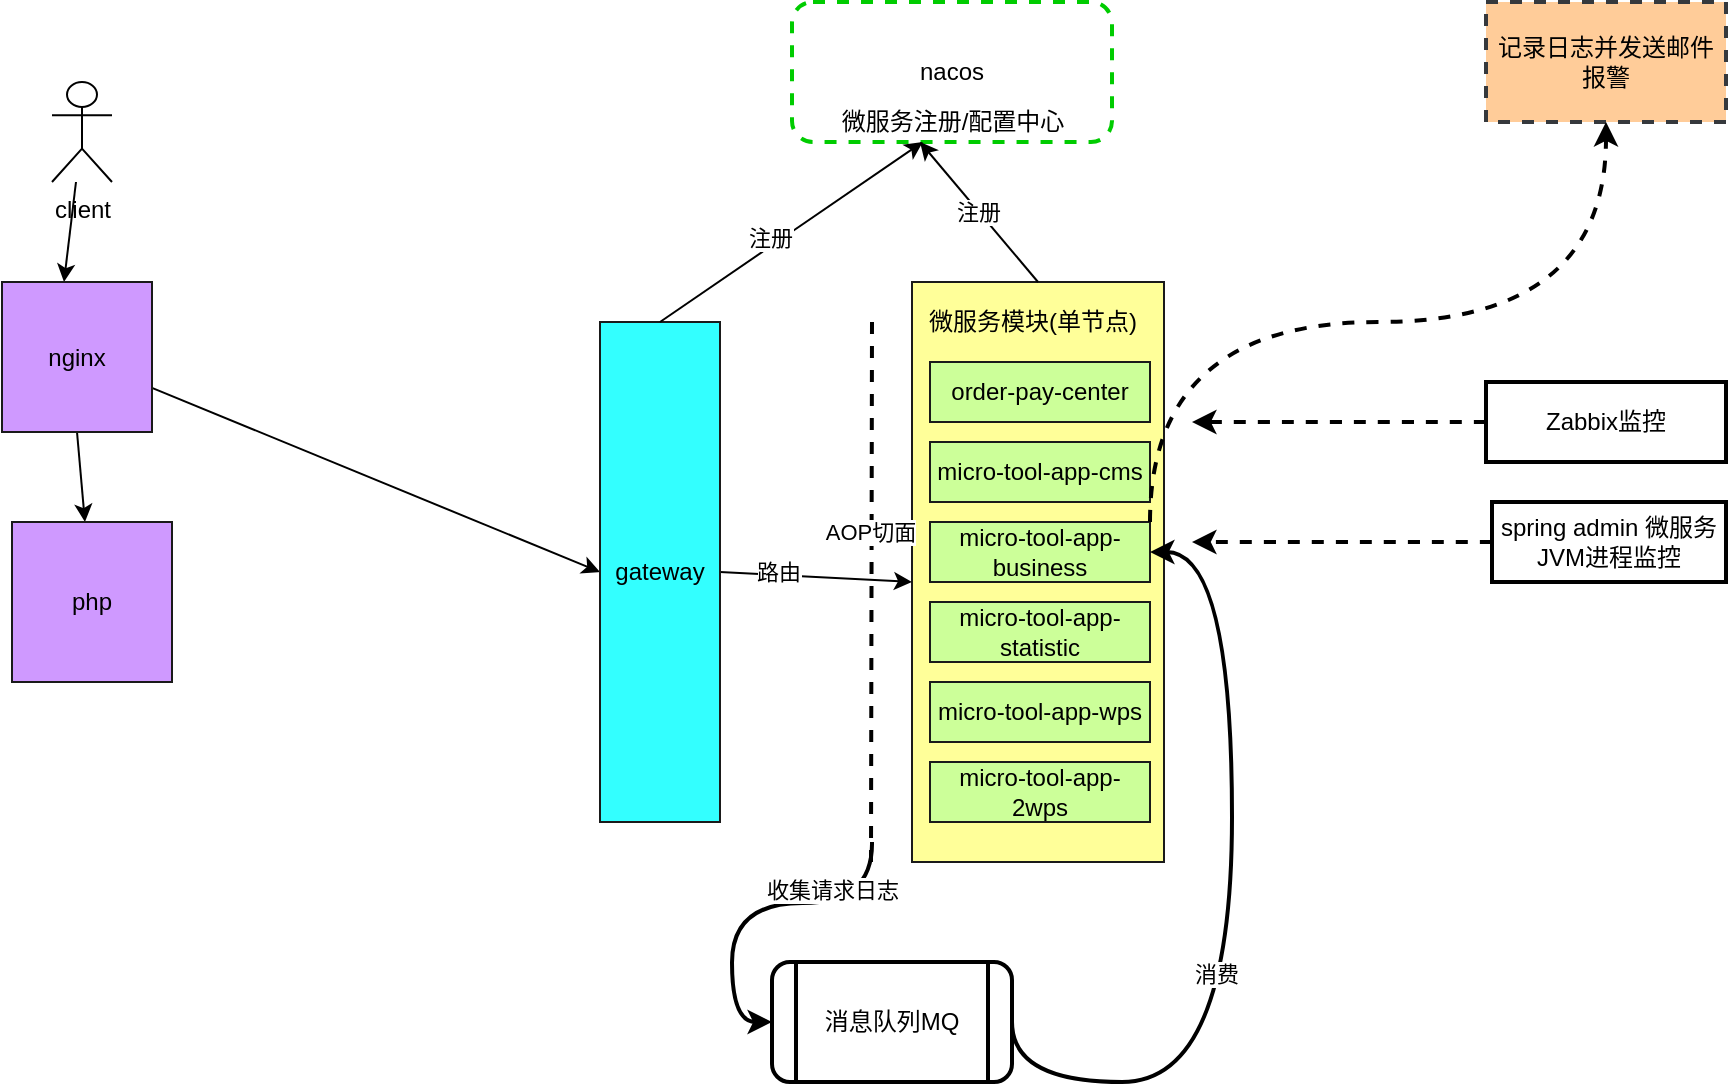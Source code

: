 <mxfile version="15.3.1" type="github">
  <diagram id="Cgl0OQKsK_o0VHRsqys9" name="Page-1">
    <mxGraphModel dx="1779" dy="610" grid="1" gridSize="10" guides="1" tooltips="1" connect="1" arrows="1" fold="1" page="1" pageScale="1" pageWidth="827" pageHeight="1169" math="0" shadow="0">
      <root>
        <mxCell id="0" />
        <mxCell id="1" parent="0" />
        <mxCell id="_Y8b7Wgee1ZM3KUy6TIY-44" value="" style="rounded=0;whiteSpace=wrap;html=1;shadow=0;strokeColor=#1A1A1A;fillColor=#FFFF99;" vertex="1" parent="1">
          <mxGeometry x="540" y="280" width="126" height="290" as="geometry" />
        </mxCell>
        <mxCell id="_Y8b7Wgee1ZM3KUy6TIY-49" style="edgeStyle=none;rounded=0;orthogonalLoop=1;jettySize=auto;html=1;entryX=0.413;entryY=0;entryDx=0;entryDy=0;entryPerimeter=0;" edge="1" parent="1" source="_Y8b7Wgee1ZM3KUy6TIY-4" target="_Y8b7Wgee1ZM3KUy6TIY-5">
          <mxGeometry relative="1" as="geometry" />
        </mxCell>
        <mxCell id="_Y8b7Wgee1ZM3KUy6TIY-4" value="client" style="shape=umlActor;verticalLabelPosition=bottom;verticalAlign=top;html=1;outlineConnect=0;" vertex="1" parent="1">
          <mxGeometry x="110" y="180" width="30" height="50" as="geometry" />
        </mxCell>
        <mxCell id="_Y8b7Wgee1ZM3KUy6TIY-50" style="edgeStyle=none;rounded=0;orthogonalLoop=1;jettySize=auto;html=1;exitX=0.5;exitY=1;exitDx=0;exitDy=0;" edge="1" parent="1" source="_Y8b7Wgee1ZM3KUy6TIY-5" target="_Y8b7Wgee1ZM3KUy6TIY-19">
          <mxGeometry relative="1" as="geometry" />
        </mxCell>
        <mxCell id="_Y8b7Wgee1ZM3KUy6TIY-51" style="edgeStyle=none;rounded=0;orthogonalLoop=1;jettySize=auto;html=1;entryX=0;entryY=0.5;entryDx=0;entryDy=0;" edge="1" parent="1" source="_Y8b7Wgee1ZM3KUy6TIY-5" target="_Y8b7Wgee1ZM3KUy6TIY-45">
          <mxGeometry relative="1" as="geometry" />
        </mxCell>
        <mxCell id="_Y8b7Wgee1ZM3KUy6TIY-5" value="nginx" style="whiteSpace=wrap;html=1;aspect=fixed;shadow=0;strokeColor=#1A1A1A;fillColor=#CF99FF;" vertex="1" parent="1">
          <mxGeometry x="85" y="280" width="75" height="75" as="geometry" />
        </mxCell>
        <mxCell id="_Y8b7Wgee1ZM3KUy6TIY-10" value="micro-tool-app-business" style="rounded=0;whiteSpace=wrap;html=1;shadow=0;strokeColor=#1A1A1A;fillColor=#CCFF99;" vertex="1" parent="1">
          <mxGeometry x="549" y="400" width="110" height="30" as="geometry" />
        </mxCell>
        <mxCell id="_Y8b7Wgee1ZM3KUy6TIY-11" value="micro-tool-app-cms" style="rounded=0;whiteSpace=wrap;html=1;shadow=0;strokeColor=#1A1A1A;fillColor=#CCFF99;" vertex="1" parent="1">
          <mxGeometry x="549" y="360" width="110" height="30" as="geometry" />
        </mxCell>
        <mxCell id="_Y8b7Wgee1ZM3KUy6TIY-12" value="order-pay-center" style="rounded=0;whiteSpace=wrap;html=1;shadow=0;strokeColor=#1A1A1A;fillColor=#CCFF99;" vertex="1" parent="1">
          <mxGeometry x="549" y="320" width="110" height="30" as="geometry" />
        </mxCell>
        <mxCell id="_Y8b7Wgee1ZM3KUy6TIY-13" style="edgeStyle=orthogonalEdgeStyle;curved=1;rounded=0;orthogonalLoop=1;jettySize=auto;html=1;exitX=0.5;exitY=1;exitDx=0;exitDy=0;" edge="1" parent="1" source="_Y8b7Wgee1ZM3KUy6TIY-12" target="_Y8b7Wgee1ZM3KUy6TIY-12">
          <mxGeometry relative="1" as="geometry" />
        </mxCell>
        <mxCell id="_Y8b7Wgee1ZM3KUy6TIY-14" value="micro-tool-app-statistic" style="rounded=0;whiteSpace=wrap;html=1;shadow=0;strokeColor=#1A1A1A;fillColor=#CCFF99;" vertex="1" parent="1">
          <mxGeometry x="549" y="440" width="110" height="30" as="geometry" />
        </mxCell>
        <mxCell id="_Y8b7Wgee1ZM3KUy6TIY-15" value="micro-tool-app-wps" style="rounded=0;whiteSpace=wrap;html=1;shadow=0;strokeColor=#1A1A1A;fillColor=#CCFF99;" vertex="1" parent="1">
          <mxGeometry x="549" y="480" width="110" height="30" as="geometry" />
        </mxCell>
        <mxCell id="_Y8b7Wgee1ZM3KUy6TIY-16" value="micro-tool-app-2wps" style="rounded=0;whiteSpace=wrap;html=1;shadow=0;strokeColor=#1A1A1A;fillColor=#CCFF99;" vertex="1" parent="1">
          <mxGeometry x="549" y="520" width="110" height="30" as="geometry" />
        </mxCell>
        <mxCell id="_Y8b7Wgee1ZM3KUy6TIY-19" value="php" style="whiteSpace=wrap;html=1;aspect=fixed;shadow=0;strokeColor=#1A1A1A;fillColor=#CF99FF;" vertex="1" parent="1">
          <mxGeometry x="90" y="400" width="80" height="80" as="geometry" />
        </mxCell>
        <mxCell id="_Y8b7Wgee1ZM3KUy6TIY-48" style="edgeStyle=none;rounded=0;orthogonalLoop=1;jettySize=auto;html=1;exitX=1;exitY=0.5;exitDx=0;exitDy=0;" edge="1" parent="1" source="_Y8b7Wgee1ZM3KUy6TIY-45">
          <mxGeometry relative="1" as="geometry">
            <mxPoint x="540" y="430" as="targetPoint" />
          </mxGeometry>
        </mxCell>
        <mxCell id="_Y8b7Wgee1ZM3KUy6TIY-70" value="路由" style="edgeLabel;html=1;align=center;verticalAlign=middle;resizable=0;points=[];" vertex="1" connectable="0" parent="_Y8b7Wgee1ZM3KUy6TIY-48">
          <mxGeometry x="-0.397" y="2" relative="1" as="geometry">
            <mxPoint as="offset" />
          </mxGeometry>
        </mxCell>
        <mxCell id="_Y8b7Wgee1ZM3KUy6TIY-45" value="&lt;font face=&quot;helvetica&quot;&gt;gateway&lt;/font&gt;" style="rounded=0;whiteSpace=wrap;html=1;shadow=0;strokeColor=#1A1A1A;fillColor=#33FFFF;" vertex="1" parent="1">
          <mxGeometry x="384" y="300" width="60" height="250" as="geometry" />
        </mxCell>
        <mxCell id="_Y8b7Wgee1ZM3KUy6TIY-54" value="nacos" style="rounded=1;whiteSpace=wrap;html=1;shadow=0;dashed=1;strokeWidth=2;glass=0;sketch=0;strokeColor=#00CC00;align=center;verticalAlign=middle;" vertex="1" parent="1">
          <mxGeometry x="480" y="140" width="160" height="70" as="geometry" />
        </mxCell>
        <mxCell id="_Y8b7Wgee1ZM3KUy6TIY-56" value="Untitled Layer" parent="0" />
        <mxCell id="_Y8b7Wgee1ZM3KUy6TIY-58" value="微服务注册/配置中心" style="text;html=1;resizable=0;autosize=1;align=center;verticalAlign=middle;points=[];fillColor=none;strokeColor=none;rounded=0;shadow=0;glass=0;dashed=1;sketch=0;" vertex="1" parent="_Y8b7Wgee1ZM3KUy6TIY-56">
          <mxGeometry x="495" y="190" width="130" height="20" as="geometry" />
        </mxCell>
        <mxCell id="_Y8b7Wgee1ZM3KUy6TIY-66" style="edgeStyle=none;rounded=0;orthogonalLoop=1;jettySize=auto;html=1;exitX=0.5;exitY=0;exitDx=0;exitDy=0;" edge="1" parent="_Y8b7Wgee1ZM3KUy6TIY-56" source="_Y8b7Wgee1ZM3KUy6TIY-45" target="_Y8b7Wgee1ZM3KUy6TIY-58">
          <mxGeometry relative="1" as="geometry" />
        </mxCell>
        <mxCell id="_Y8b7Wgee1ZM3KUy6TIY-69" value="注册" style="edgeLabel;html=1;align=center;verticalAlign=middle;resizable=0;points=[];" vertex="1" connectable="0" parent="_Y8b7Wgee1ZM3KUy6TIY-66">
          <mxGeometry x="-0.13" y="4" relative="1" as="geometry">
            <mxPoint as="offset" />
          </mxGeometry>
        </mxCell>
        <mxCell id="_Y8b7Wgee1ZM3KUy6TIY-68" value="注册" style="edgeStyle=none;rounded=0;orthogonalLoop=1;jettySize=auto;html=1;exitX=0.5;exitY=0;exitDx=0;exitDy=0;entryX=0.377;entryY=1;entryDx=0;entryDy=0;entryPerimeter=0;" edge="1" parent="_Y8b7Wgee1ZM3KUy6TIY-56" source="_Y8b7Wgee1ZM3KUy6TIY-44" target="_Y8b7Wgee1ZM3KUy6TIY-58">
          <mxGeometry relative="1" as="geometry" />
        </mxCell>
        <mxCell id="_Y8b7Wgee1ZM3KUy6TIY-73" value="" style="endArrow=none;html=1;dashed=1;strokeWidth=2;" edge="1" parent="_Y8b7Wgee1ZM3KUy6TIY-56">
          <mxGeometry width="50" height="50" relative="1" as="geometry">
            <mxPoint x="519.5" y="570" as="sourcePoint" />
            <mxPoint x="520" y="300" as="targetPoint" />
          </mxGeometry>
        </mxCell>
        <mxCell id="_Y8b7Wgee1ZM3KUy6TIY-74" value="AOP切面" style="edgeLabel;html=1;align=center;verticalAlign=middle;resizable=0;points=[];" vertex="1" connectable="0" parent="_Y8b7Wgee1ZM3KUy6TIY-73">
          <mxGeometry x="0.222" y="1" relative="1" as="geometry">
            <mxPoint as="offset" />
          </mxGeometry>
        </mxCell>
        <mxCell id="_Y8b7Wgee1ZM3KUy6TIY-81" style="edgeStyle=orthogonalEdgeStyle;rounded=0;orthogonalLoop=1;jettySize=auto;html=1;exitX=1;exitY=0.5;exitDx=0;exitDy=0;entryX=1;entryY=0.5;entryDx=0;entryDy=0;strokeWidth=2;curved=1;" edge="1" parent="_Y8b7Wgee1ZM3KUy6TIY-56" source="_Y8b7Wgee1ZM3KUy6TIY-79" target="_Y8b7Wgee1ZM3KUy6TIY-10">
          <mxGeometry relative="1" as="geometry">
            <Array as="points">
              <mxPoint x="700" y="680" />
              <mxPoint x="700" y="415" />
            </Array>
          </mxGeometry>
        </mxCell>
        <mxCell id="_Y8b7Wgee1ZM3KUy6TIY-82" value="消费" style="edgeLabel;html=1;align=center;verticalAlign=middle;resizable=0;points=[];" vertex="1" connectable="0" parent="_Y8b7Wgee1ZM3KUy6TIY-81">
          <mxGeometry x="-0.13" y="8" relative="1" as="geometry">
            <mxPoint as="offset" />
          </mxGeometry>
        </mxCell>
        <mxCell id="_Y8b7Wgee1ZM3KUy6TIY-88" style="edgeStyle=orthogonalEdgeStyle;curved=1;rounded=0;orthogonalLoop=1;jettySize=auto;html=1;exitX=0;exitY=0.5;exitDx=0;exitDy=0;strokeWidth=2;entryX=0;entryY=0.5;entryDx=0;entryDy=0;" edge="1" parent="_Y8b7Wgee1ZM3KUy6TIY-56" target="_Y8b7Wgee1ZM3KUy6TIY-79">
          <mxGeometry relative="1" as="geometry">
            <mxPoint x="520" y="560" as="sourcePoint" />
          </mxGeometry>
        </mxCell>
        <mxCell id="_Y8b7Wgee1ZM3KUy6TIY-90" value="收集请求日志" style="edgeLabel;html=1;align=center;verticalAlign=middle;resizable=0;points=[];" vertex="1" connectable="0" parent="_Y8b7Wgee1ZM3KUy6TIY-88">
          <mxGeometry x="-0.427" y="-7" relative="1" as="geometry">
            <mxPoint as="offset" />
          </mxGeometry>
        </mxCell>
        <mxCell id="_Y8b7Wgee1ZM3KUy6TIY-79" value="消息队列MQ" style="shape=process;whiteSpace=wrap;html=1;backgroundOutline=1;rounded=1;shadow=0;glass=0;sketch=0;strokeColor=#000000;strokeWidth=2;fillColor=none;align=center;verticalAlign=middle;" vertex="1" parent="_Y8b7Wgee1ZM3KUy6TIY-56">
          <mxGeometry x="470" y="620" width="120" height="60" as="geometry" />
        </mxCell>
        <mxCell id="_Y8b7Wgee1ZM3KUy6TIY-92" value="记录日志并发送邮件报警" style="rounded=0;whiteSpace=wrap;html=1;shadow=0;glass=0;dashed=1;sketch=0;strokeColor=#36393d;strokeWidth=2;fillColor=#ffcc99;align=center;verticalAlign=middle;" vertex="1" parent="_Y8b7Wgee1ZM3KUy6TIY-56">
          <mxGeometry x="827" y="140" width="120" height="60" as="geometry" />
        </mxCell>
        <mxCell id="_Y8b7Wgee1ZM3KUy6TIY-93" style="edgeStyle=orthogonalEdgeStyle;curved=1;rounded=0;orthogonalLoop=1;jettySize=auto;html=1;exitX=1;exitY=0;exitDx=0;exitDy=0;entryX=0.5;entryY=1;entryDx=0;entryDy=0;strokeWidth=2;dashed=1;" edge="1" parent="_Y8b7Wgee1ZM3KUy6TIY-56" source="_Y8b7Wgee1ZM3KUy6TIY-10" target="_Y8b7Wgee1ZM3KUy6TIY-92">
          <mxGeometry relative="1" as="geometry" />
        </mxCell>
        <mxCell id="_Y8b7Wgee1ZM3KUy6TIY-99" style="edgeStyle=orthogonalEdgeStyle;curved=1;rounded=0;orthogonalLoop=1;jettySize=auto;html=1;exitX=0;exitY=0.5;exitDx=0;exitDy=0;dashed=1;strokeWidth=2;" edge="1" parent="_Y8b7Wgee1ZM3KUy6TIY-56" source="_Y8b7Wgee1ZM3KUy6TIY-94">
          <mxGeometry relative="1" as="geometry">
            <mxPoint x="680" y="350" as="targetPoint" />
          </mxGeometry>
        </mxCell>
        <mxCell id="_Y8b7Wgee1ZM3KUy6TIY-94" value="Zabbix监控" style="rounded=0;whiteSpace=wrap;html=1;shadow=0;glass=0;sketch=0;strokeColor=#000000;strokeWidth=2;fillColor=none;align=center;verticalAlign=middle;" vertex="1" parent="_Y8b7Wgee1ZM3KUy6TIY-56">
          <mxGeometry x="827" y="330" width="120" height="40" as="geometry" />
        </mxCell>
        <mxCell id="_Y8b7Wgee1ZM3KUy6TIY-98" style="edgeStyle=orthogonalEdgeStyle;curved=1;rounded=0;orthogonalLoop=1;jettySize=auto;html=1;exitX=0;exitY=0.5;exitDx=0;exitDy=0;dashed=1;strokeWidth=2;" edge="1" parent="_Y8b7Wgee1ZM3KUy6TIY-56" source="_Y8b7Wgee1ZM3KUy6TIY-97">
          <mxGeometry relative="1" as="geometry">
            <mxPoint x="680" y="410" as="targetPoint" />
          </mxGeometry>
        </mxCell>
        <mxCell id="_Y8b7Wgee1ZM3KUy6TIY-97" value="spring admin 微服务JVM进程监控" style="rounded=0;whiteSpace=wrap;html=1;shadow=0;glass=0;sketch=0;strokeColor=#000000;strokeWidth=2;fillColor=none;align=center;verticalAlign=middle;" vertex="1" parent="_Y8b7Wgee1ZM3KUy6TIY-56">
          <mxGeometry x="830" y="390" width="117" height="40" as="geometry" />
        </mxCell>
        <mxCell id="_Y8b7Wgee1ZM3KUy6TIY-101" value="微服务模块(单节点)" style="text;html=1;resizable=0;autosize=1;align=center;verticalAlign=middle;points=[];rounded=0;shadow=0;glass=0;sketch=0;" vertex="1" parent="_Y8b7Wgee1ZM3KUy6TIY-56">
          <mxGeometry x="540" y="290" width="120" height="20" as="geometry" />
        </mxCell>
      </root>
    </mxGraphModel>
  </diagram>
</mxfile>
